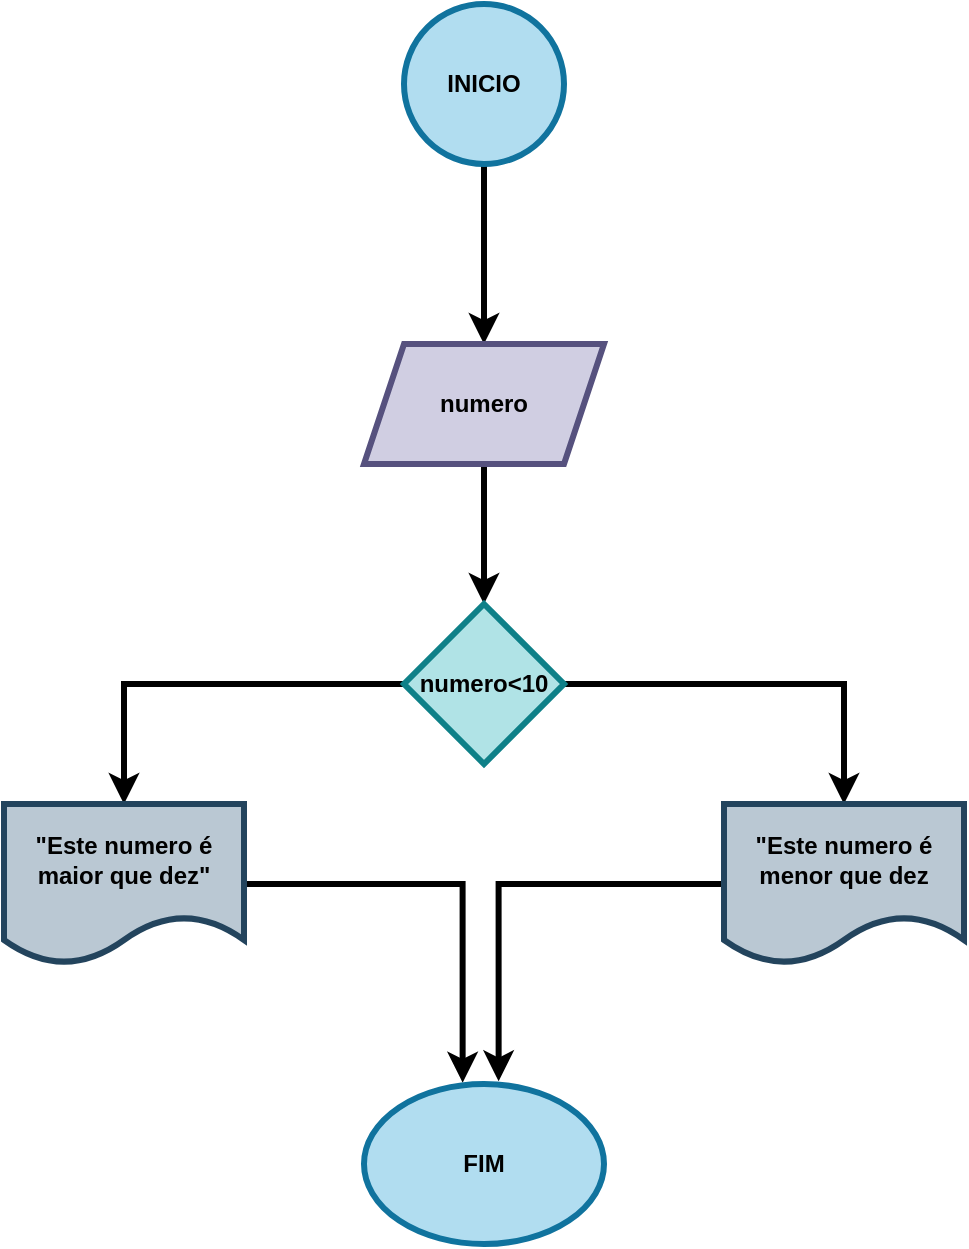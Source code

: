 <mxfile version="21.3.2" type="google">
  <diagram name="Página-1" id="w5t5_IIWQS2FhLQl_rvF">
    <mxGraphModel grid="1" page="1" gridSize="10" guides="1" tooltips="1" connect="1" arrows="1" fold="1" pageScale="1" pageWidth="827" pageHeight="1169" math="0" shadow="0">
      <root>
        <mxCell id="0" />
        <mxCell id="1" parent="0" />
        <mxCell id="UVWly_fjyyAD2rSxHVML-3" value="" style="edgeStyle=orthogonalEdgeStyle;rounded=0;orthogonalLoop=1;jettySize=auto;html=1;strokeWidth=3;fontStyle=1" edge="1" parent="1" source="UVWly_fjyyAD2rSxHVML-1" target="UVWly_fjyyAD2rSxHVML-2">
          <mxGeometry relative="1" as="geometry" />
        </mxCell>
        <mxCell id="UVWly_fjyyAD2rSxHVML-1" value="INICIO" style="ellipse;whiteSpace=wrap;html=1;aspect=fixed;strokeWidth=3;fontStyle=1;fillColor=#b1ddf0;strokeColor=#10739e;" vertex="1" parent="1">
          <mxGeometry x="360" y="40" width="80" height="80" as="geometry" />
        </mxCell>
        <mxCell id="UVWly_fjyyAD2rSxHVML-5" value="" style="edgeStyle=orthogonalEdgeStyle;rounded=0;orthogonalLoop=1;jettySize=auto;html=1;strokeWidth=3;fontStyle=1" edge="1" parent="1" source="UVWly_fjyyAD2rSxHVML-2" target="UVWly_fjyyAD2rSxHVML-4">
          <mxGeometry relative="1" as="geometry" />
        </mxCell>
        <mxCell id="UVWly_fjyyAD2rSxHVML-2" value="numero" style="shape=parallelogram;perimeter=parallelogramPerimeter;whiteSpace=wrap;html=1;fixedSize=1;strokeWidth=3;fontStyle=1;fillColor=#d0cee2;strokeColor=#56517e;" vertex="1" parent="1">
          <mxGeometry x="340" y="210" width="120" height="60" as="geometry" />
        </mxCell>
        <mxCell id="UVWly_fjyyAD2rSxHVML-7" value="" style="edgeStyle=orthogonalEdgeStyle;rounded=0;orthogonalLoop=1;jettySize=auto;html=1;strokeWidth=3;fontStyle=1" edge="1" parent="1" source="UVWly_fjyyAD2rSxHVML-4" target="UVWly_fjyyAD2rSxHVML-6">
          <mxGeometry relative="1" as="geometry" />
        </mxCell>
        <mxCell id="UVWly_fjyyAD2rSxHVML-9" value="" style="edgeStyle=orthogonalEdgeStyle;rounded=0;orthogonalLoop=1;jettySize=auto;html=1;strokeWidth=3;fontStyle=1" edge="1" parent="1" source="UVWly_fjyyAD2rSxHVML-4" target="UVWly_fjyyAD2rSxHVML-8">
          <mxGeometry relative="1" as="geometry" />
        </mxCell>
        <mxCell id="UVWly_fjyyAD2rSxHVML-4" value="numero&amp;lt;10" style="rhombus;whiteSpace=wrap;html=1;strokeWidth=3;fontStyle=1;fillColor=#b0e3e6;strokeColor=#0e8088;" vertex="1" parent="1">
          <mxGeometry x="360" y="340" width="80" height="80" as="geometry" />
        </mxCell>
        <mxCell id="UVWly_fjyyAD2rSxHVML-12" style="edgeStyle=orthogonalEdgeStyle;rounded=0;orthogonalLoop=1;jettySize=auto;html=1;entryX=0.411;entryY=-0.008;entryDx=0;entryDy=0;entryPerimeter=0;strokeWidth=3;fontStyle=1" edge="1" parent="1" source="UVWly_fjyyAD2rSxHVML-6" target="UVWly_fjyyAD2rSxHVML-10">
          <mxGeometry relative="1" as="geometry" />
        </mxCell>
        <mxCell id="UVWly_fjyyAD2rSxHVML-6" value="&quot;Este numero é maior que dez&quot;" style="shape=document;whiteSpace=wrap;html=1;boundedLbl=1;strokeWidth=3;fontStyle=1;fillColor=#bac8d3;strokeColor=#23445d;" vertex="1" parent="1">
          <mxGeometry x="160" y="440" width="120" height="80" as="geometry" />
        </mxCell>
        <mxCell id="UVWly_fjyyAD2rSxHVML-13" style="edgeStyle=orthogonalEdgeStyle;rounded=0;orthogonalLoop=1;jettySize=auto;html=1;entryX=0.561;entryY=-0.017;entryDx=0;entryDy=0;entryPerimeter=0;strokeWidth=3;fontStyle=1" edge="1" parent="1" source="UVWly_fjyyAD2rSxHVML-8" target="UVWly_fjyyAD2rSxHVML-10">
          <mxGeometry relative="1" as="geometry" />
        </mxCell>
        <mxCell id="UVWly_fjyyAD2rSxHVML-8" value="&quot;Este numero é menor que dez" style="shape=document;whiteSpace=wrap;html=1;boundedLbl=1;strokeWidth=3;fontStyle=1;fillColor=#bac8d3;strokeColor=#23445d;" vertex="1" parent="1">
          <mxGeometry x="520" y="440" width="120" height="80" as="geometry" />
        </mxCell>
        <mxCell id="UVWly_fjyyAD2rSxHVML-10" value="FIM" style="ellipse;whiteSpace=wrap;html=1;strokeWidth=3;fontStyle=1;fillColor=#b1ddf0;strokeColor=#10739e;" vertex="1" parent="1">
          <mxGeometry x="340" y="580" width="120" height="80" as="geometry" />
        </mxCell>
      </root>
    </mxGraphModel>
  </diagram>
</mxfile>
